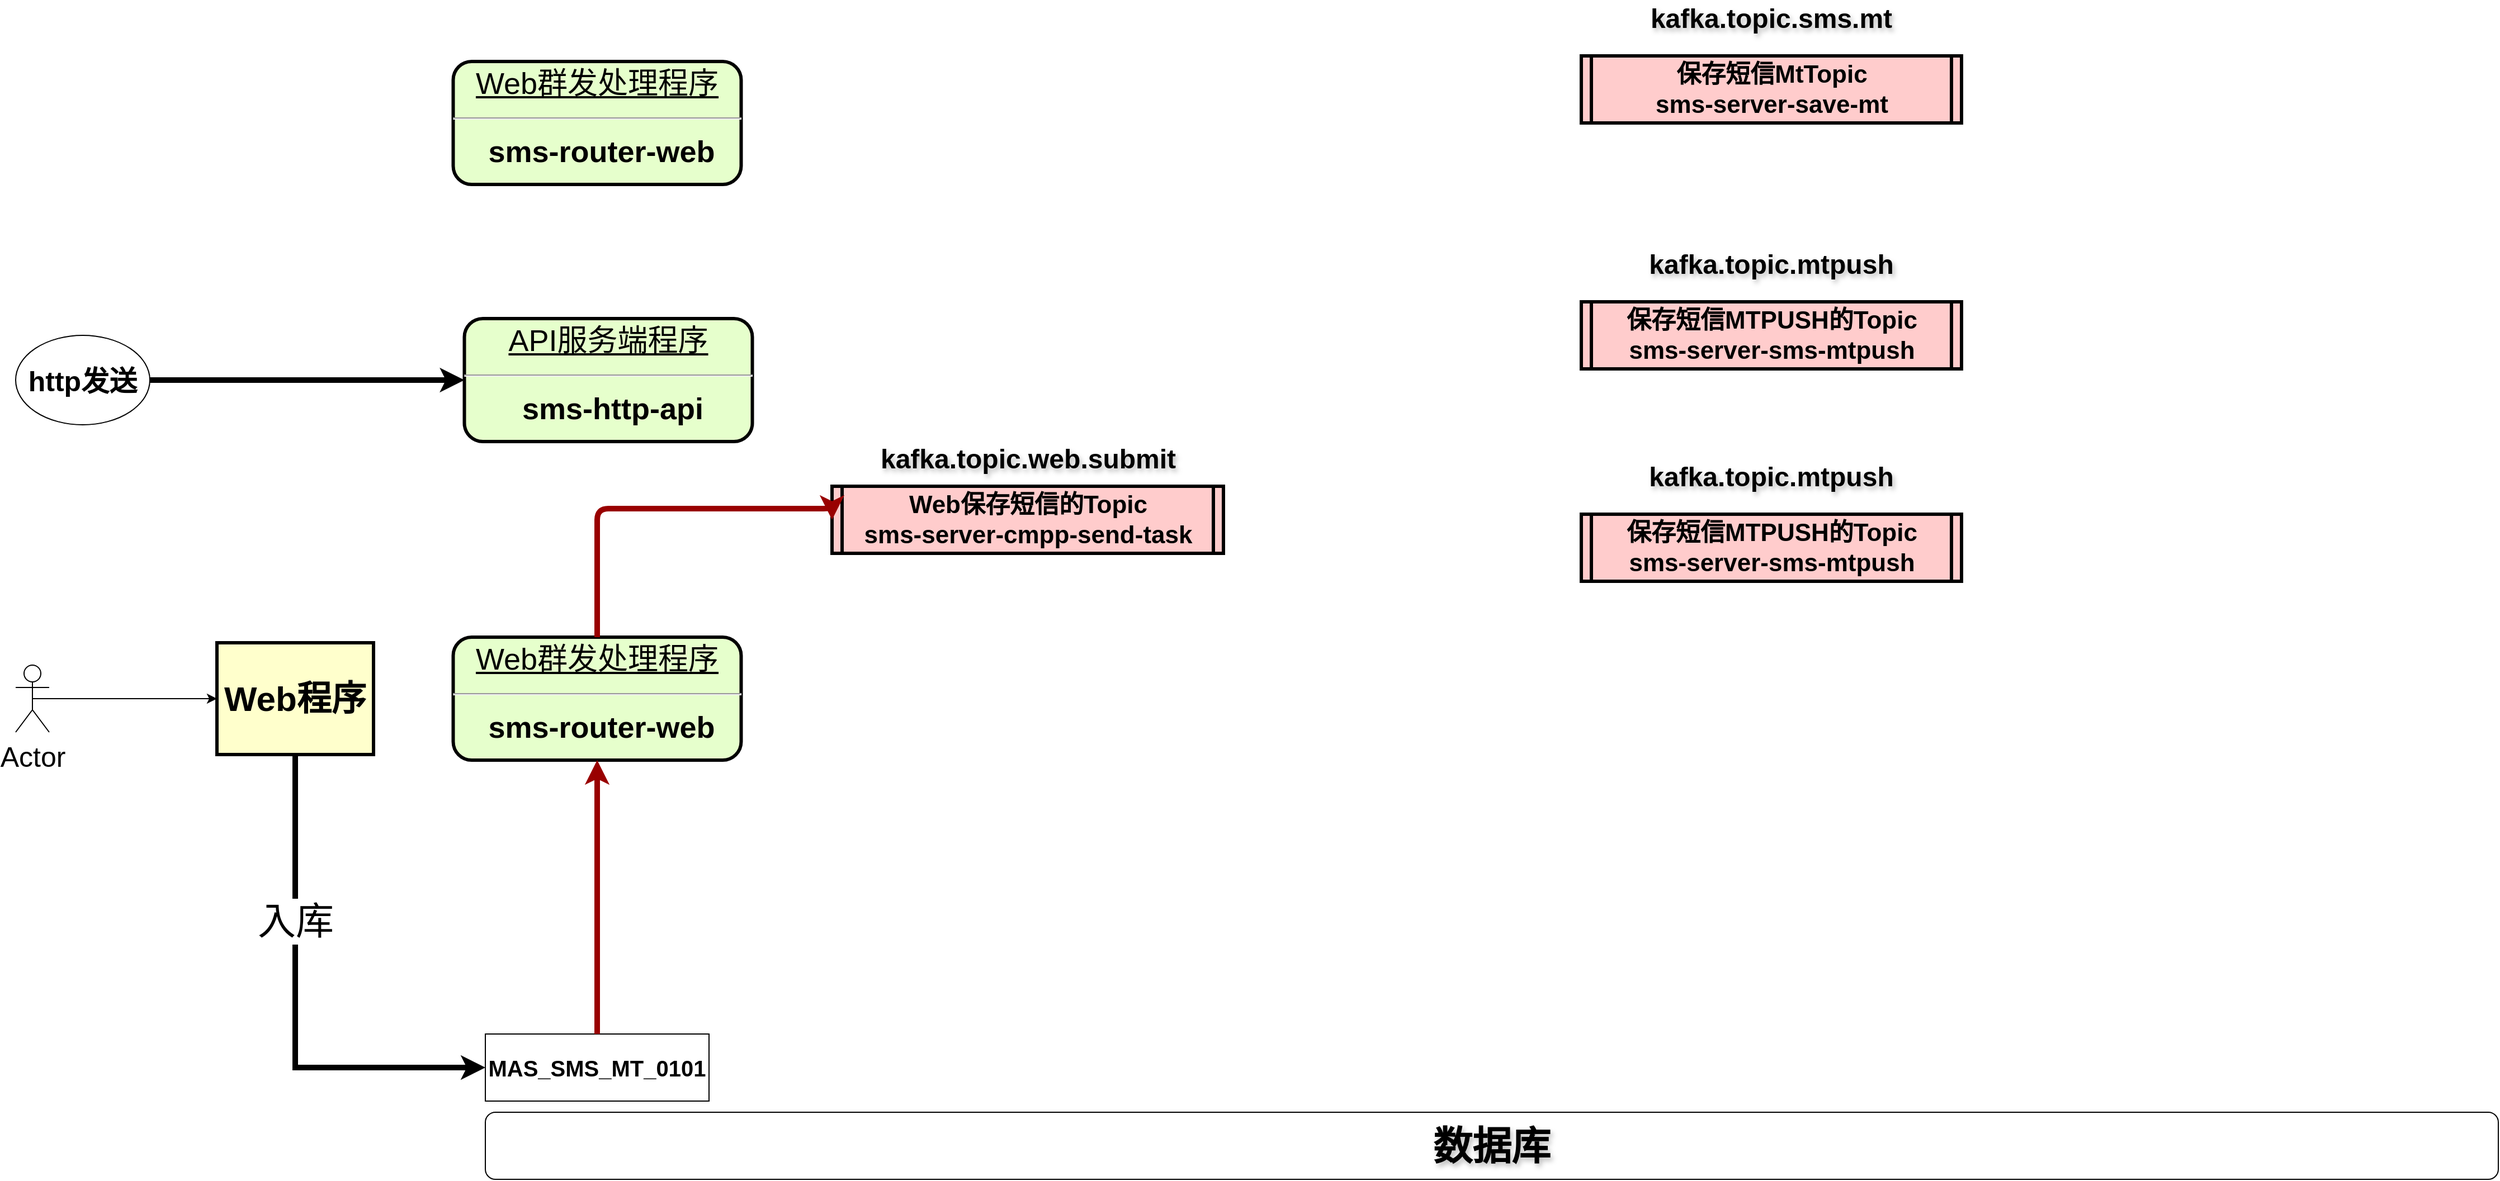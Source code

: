 <mxfile version="26.0.16">
  <diagram name="Page-1" id="c7558073-3199-34d8-9f00-42111426c3f3">
    <mxGraphModel dx="3585" dy="1930" grid="1" gridSize="10" guides="1" tooltips="1" connect="1" arrows="1" fold="1" page="1" pageScale="1" pageWidth="827" pageHeight="1169" background="none" math="0" shadow="0">
      <root>
        <mxCell id="0" />
        <mxCell id="1" parent="0" />
        <mxCell id="5" value="Web保存短信的Topic&#xa;sms-server-cmpp-send-task" style="shape=process;whiteSpace=wrap;align=center;verticalAlign=middle;size=0.025;fontStyle=1;strokeWidth=3;fillColor=#FFCCCC;fontSize=22;" parent="1" vertex="1">
          <mxGeometry x="760" y="530" width="350" height="60" as="geometry" />
        </mxCell>
        <mxCell id="9" value="&lt;p style=&quot;margin: 0px; margin-top: 4px; text-align: center; text-decoration: underline;&quot;&gt;&lt;span style=&quot;font-weight: normal;&quot;&gt;&lt;font&gt;Web群发处理程序&lt;/font&gt;&lt;/span&gt;&lt;/p&gt;&lt;hr&gt;&lt;p style=&quot;margin: 0px; margin-left: 8px;&quot;&gt;&lt;font&gt;sms-router-web&lt;/font&gt;&lt;/p&gt;" style="verticalAlign=middle;align=center;overflow=fill;fontSize=27;fontFamily=Helvetica;html=1;rounded=1;fontStyle=1;strokeWidth=3;fillColor=#E6FFCC" parent="1" vertex="1">
          <mxGeometry x="421.25" y="665" width="257.5" height="110" as="geometry" />
        </mxCell>
        <mxCell id="14" value="Web程序" style="whiteSpace=wrap;align=center;verticalAlign=middle;fontStyle=1;strokeWidth=3;fillColor=#FFFFCC;fontSize=31;" parent="1" vertex="1">
          <mxGeometry x="210" y="670" width="140" height="100" as="geometry" />
        </mxCell>
        <mxCell id="73" value="" style="edgeStyle=elbowEdgeStyle;elbow=vertical;strokeColor=#990000;strokeWidth=5;entryX=0;entryY=0.5;entryDx=0;entryDy=0;exitX=0.5;exitY=0;exitDx=0;exitDy=0;fontStyle=0" parent="1" source="9" target="5" edge="1">
          <mxGeometry width="100" height="100" relative="1" as="geometry">
            <mxPoint x="390" y="430" as="sourcePoint" />
            <mxPoint x="840" y="340" as="targetPoint" />
            <Array as="points">
              <mxPoint x="670" y="550" />
            </Array>
          </mxGeometry>
        </mxCell>
        <mxCell id="Go8G2ca-5ozSkLpdjjPo-104" value="kafka.topic.web.submit" style="text;spacingTop=-5;align=center;fontSize=24;fontStyle=1;labelBackgroundColor=none;labelBorderColor=none;html=1;textShadow=1;" parent="1" vertex="1">
          <mxGeometry x="892.5" y="490" width="85" height="20" as="geometry" />
        </mxCell>
        <mxCell id="Go8G2ca-5ozSkLpdjjPo-106" value="保存短信MtTopic&#xa;sms-server-save-mt" style="shape=process;whiteSpace=wrap;align=center;verticalAlign=middle;size=0.025;fontStyle=1;strokeWidth=3;fillColor=#FFCCCC;fontSize=22;" parent="1" vertex="1">
          <mxGeometry x="1430" y="145" width="340" height="60" as="geometry" />
        </mxCell>
        <mxCell id="Go8G2ca-5ozSkLpdjjPo-107" value="kafka.topic.sms.mt" style="text;spacingTop=-5;align=center;fontSize=24;labelBackgroundColor=none;textShadow=1;fontStyle=1" parent="1" vertex="1">
          <mxGeometry x="1557.5" y="95" width="85" height="20" as="geometry" />
        </mxCell>
        <mxCell id="Go8G2ca-5ozSkLpdjjPo-118" value="保存短信MTPUSH的Topic&#xa;sms-server-sms-mtpush" style="shape=process;whiteSpace=wrap;align=center;verticalAlign=middle;size=0.025;fontStyle=1;strokeWidth=3;fillColor=#FFCCCC;fontSize=22;" parent="1" vertex="1">
          <mxGeometry x="1430" y="365" width="340" height="60" as="geometry" />
        </mxCell>
        <mxCell id="Go8G2ca-5ozSkLpdjjPo-119" value="kafka.topic.mtpush" style="text;spacingTop=-5;align=center;fontSize=24;labelBackgroundColor=none;textShadow=1;fontStyle=1" parent="1" vertex="1">
          <mxGeometry x="1557.5" y="315" width="85" height="20" as="geometry" />
        </mxCell>
        <mxCell id="Go8G2ca-5ozSkLpdjjPo-120" value="保存短信MTPUSH的Topic&#xa;sms-server-sms-mtpush" style="shape=process;whiteSpace=wrap;align=center;verticalAlign=middle;size=0.025;fontStyle=1;strokeWidth=3;fillColor=#FFCCCC;fontSize=22;" parent="1" vertex="1">
          <mxGeometry x="1430" y="555" width="340" height="60" as="geometry" />
        </mxCell>
        <mxCell id="Go8G2ca-5ozSkLpdjjPo-121" value="kafka.topic.mtpush" style="text;spacingTop=-5;align=center;fontSize=24;labelBackgroundColor=none;textShadow=1;fontStyle=1" parent="1" vertex="1">
          <mxGeometry x="1557.5" y="505" width="85" height="20" as="geometry" />
        </mxCell>
        <mxCell id="Go8G2ca-5ozSkLpdjjPo-122" value="Actor" style="shape=umlActor;verticalLabelPosition=bottom;verticalAlign=top;html=1;outlineConnect=0;fontSize=25;" parent="1" vertex="1">
          <mxGeometry x="30" y="690" width="30" height="60" as="geometry" />
        </mxCell>
        <mxCell id="Go8G2ca-5ozSkLpdjjPo-123" value="" style="endArrow=classic;html=1;rounded=0;entryX=0;entryY=0.5;entryDx=0;entryDy=0;exitX=0.5;exitY=0.5;exitDx=0;exitDy=0;exitPerimeter=0;" parent="1" source="Go8G2ca-5ozSkLpdjjPo-122" target="14" edge="1">
          <mxGeometry width="50" height="50" relative="1" as="geometry">
            <mxPoint x="90" y="350" as="sourcePoint" />
            <mxPoint x="190" y="350" as="targetPoint" />
          </mxGeometry>
        </mxCell>
        <mxCell id="oXmWFC9EIgw9CtEUog3M-73" value="数据库" style="rounded=1;whiteSpace=wrap;html=1;fontSize=35;fontStyle=1;textShadow=1;" vertex="1" parent="1">
          <mxGeometry x="450" y="1090" width="1800" height="60" as="geometry" />
        </mxCell>
        <mxCell id="oXmWFC9EIgw9CtEUog3M-76" value="&lt;span&gt;MAS_SMS_MT_0101&lt;/span&gt;" style="rounded=0;whiteSpace=wrap;html=1;fontSize=20;fontStyle=1" vertex="1" parent="1">
          <mxGeometry x="450" y="1020" width="200" height="60" as="geometry" />
        </mxCell>
        <mxCell id="oXmWFC9EIgw9CtEUog3M-77" value="" style="edgeStyle=elbowEdgeStyle;elbow=vertical;strokeColor=#990000;strokeWidth=5;entryX=0.5;entryY=1;entryDx=0;entryDy=0;exitX=0.5;exitY=0;exitDx=0;exitDy=0;" edge="1" parent="1" source="oXmWFC9EIgw9CtEUog3M-76" target="9">
          <mxGeometry width="100" height="100" relative="1" as="geometry">
            <mxPoint x="579" y="895" as="sourcePoint" />
            <mxPoint x="880" y="730" as="targetPoint" />
            <Array as="points">
              <mxPoint x="520" y="920" />
            </Array>
          </mxGeometry>
        </mxCell>
        <mxCell id="oXmWFC9EIgw9CtEUog3M-78" value="" style="endArrow=classic;html=1;rounded=0;entryX=0;entryY=0.5;entryDx=0;entryDy=0;exitX=0.5;exitY=1;exitDx=0;exitDy=0;strokeWidth=5;" edge="1" parent="1" source="14" target="oXmWFC9EIgw9CtEUog3M-76">
          <mxGeometry width="50" height="50" relative="1" as="geometry">
            <mxPoint x="250" y="920" as="sourcePoint" />
            <mxPoint x="300" y="870" as="targetPoint" />
            <Array as="points">
              <mxPoint x="280" y="1050" />
            </Array>
          </mxGeometry>
        </mxCell>
        <mxCell id="oXmWFC9EIgw9CtEUog3M-79" value="&lt;font style=&quot;font-size: 34px;&quot;&gt;入库&lt;/font&gt;" style="edgeLabel;html=1;align=center;verticalAlign=middle;resizable=0;points=[];" vertex="1" connectable="0" parent="oXmWFC9EIgw9CtEUog3M-78">
          <mxGeometry x="-0.34" relative="1" as="geometry">
            <mxPoint as="offset" />
          </mxGeometry>
        </mxCell>
        <mxCell id="oXmWFC9EIgw9CtEUog3M-80" value="&lt;p style=&quot;margin: 0px; margin-top: 4px; text-align: center; text-decoration: underline;&quot;&gt;&lt;span style=&quot;font-weight: normal;&quot;&gt;&lt;font&gt;API服务端程序&lt;/font&gt;&lt;/span&gt;&lt;/p&gt;&lt;hr&gt;&lt;p style=&quot;margin: 0px; margin-left: 8px;&quot;&gt;&lt;font&gt;sms-http-api&lt;/font&gt;&lt;/p&gt;" style="verticalAlign=middle;align=center;overflow=fill;fontSize=27;fontFamily=Helvetica;html=1;rounded=1;fontStyle=1;strokeWidth=3;fillColor=#E6FFCC" vertex="1" parent="1">
          <mxGeometry x="431.25" y="380" width="257.5" height="110" as="geometry" />
        </mxCell>
        <mxCell id="oXmWFC9EIgw9CtEUog3M-81" value="&lt;p style=&quot;margin: 0px; margin-top: 4px; text-align: center; text-decoration: underline;&quot;&gt;&lt;span style=&quot;font-weight: normal;&quot;&gt;&lt;font&gt;Web群发处理程序&lt;/font&gt;&lt;/span&gt;&lt;/p&gt;&lt;hr&gt;&lt;p style=&quot;margin: 0px; margin-left: 8px;&quot;&gt;&lt;font&gt;sms-router-web&lt;/font&gt;&lt;/p&gt;" style="verticalAlign=middle;align=center;overflow=fill;fontSize=27;fontFamily=Helvetica;html=1;rounded=1;fontStyle=1;strokeWidth=3;fillColor=#E6FFCC" vertex="1" parent="1">
          <mxGeometry x="421.25" y="150" width="257.5" height="110" as="geometry" />
        </mxCell>
        <mxCell id="oXmWFC9EIgw9CtEUog3M-82" value="http发送" style="ellipse;whiteSpace=wrap;html=1;fontSize=25;fontStyle=1" vertex="1" parent="1">
          <mxGeometry x="30" y="395" width="120" height="80" as="geometry" />
        </mxCell>
        <mxCell id="oXmWFC9EIgw9CtEUog3M-83" value="" style="endArrow=classic;html=1;rounded=0;entryX=0;entryY=0.5;entryDx=0;entryDy=0;exitX=1;exitY=0.5;exitDx=0;exitDy=0;strokeWidth=5;" edge="1" parent="1" source="oXmWFC9EIgw9CtEUog3M-82" target="oXmWFC9EIgw9CtEUog3M-80">
          <mxGeometry width="50" height="50" relative="1" as="geometry">
            <mxPoint x="240" y="460" as="sourcePoint" />
            <mxPoint x="220" y="410" as="targetPoint" />
          </mxGeometry>
        </mxCell>
      </root>
    </mxGraphModel>
  </diagram>
</mxfile>
